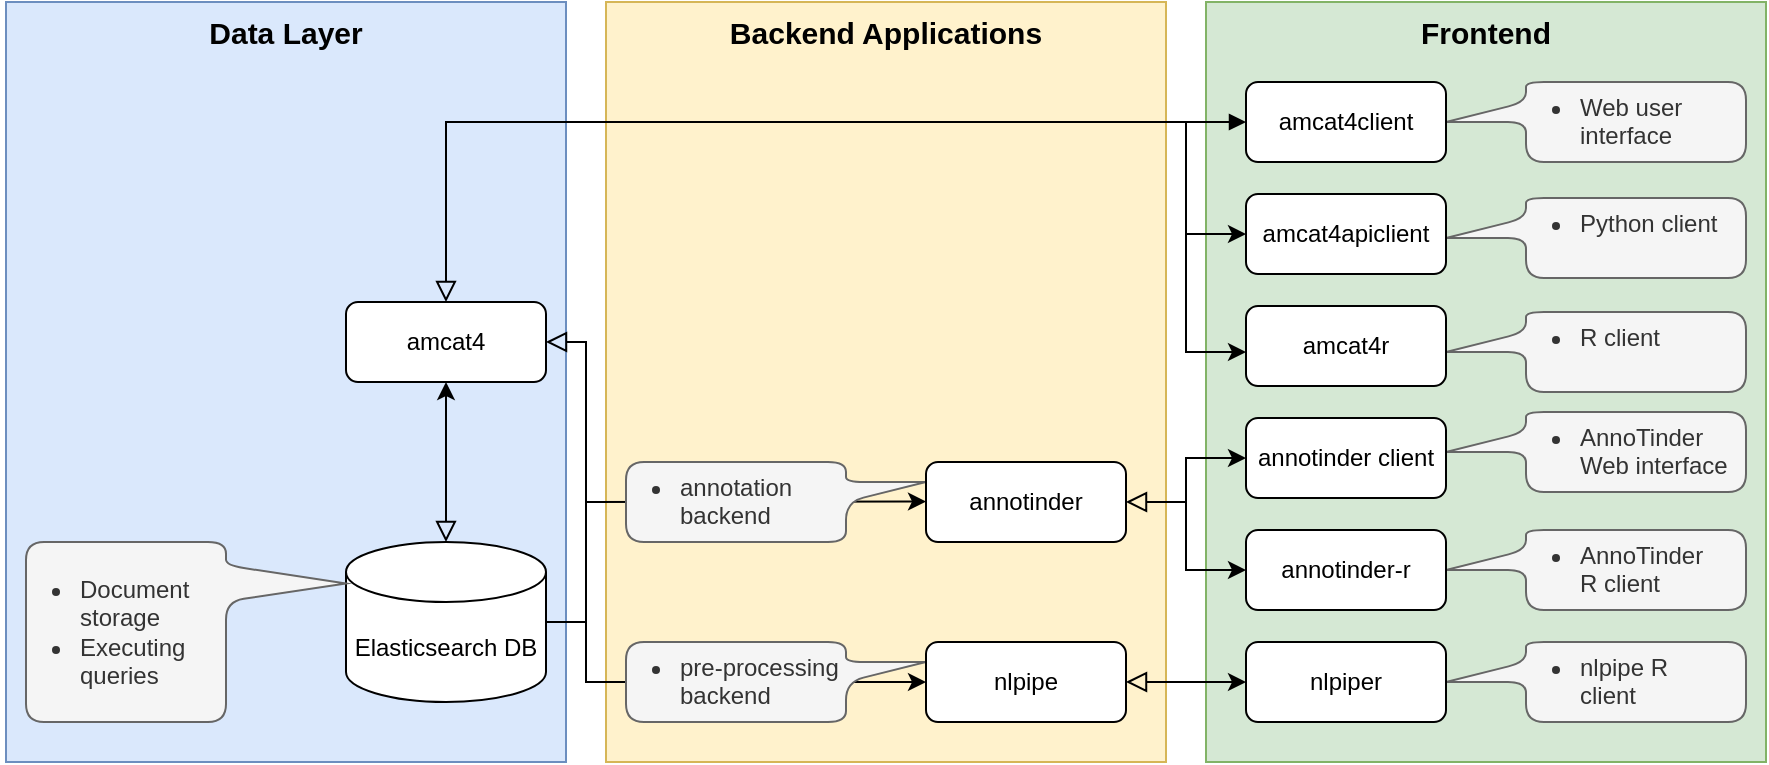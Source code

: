 <mxfile version="20.4.1" type="device"><diagram id="C5RBs43oDa-KdzZeNtuy" name="Page-1"><mxGraphModel dx="2088" dy="659" grid="1" gridSize="10" guides="1" tooltips="1" connect="1" arrows="1" fold="1" page="1" pageScale="1" pageWidth="827" pageHeight="1169" math="0" shadow="0"><root><mxCell id="WIyWlLk6GJQsqaUBKTNV-0"/><mxCell id="WIyWlLk6GJQsqaUBKTNV-1" parent="WIyWlLk6GJQsqaUBKTNV-0"/><mxCell id="GafMU0c75heiuo1HpW_n-7" value="Data Layer" style="rounded=0;whiteSpace=wrap;html=1;strokeWidth=1;verticalAlign=top;fontStyle=1;fontSize=15;fillColor=#dae8fc;strokeColor=#6c8ebf;flipH=1;flipV=1;" vertex="1" parent="WIyWlLk6GJQsqaUBKTNV-1"><mxGeometry y="380" width="280" height="380" as="geometry"/></mxCell><UserObject label="amcat4" link="https://github.com/ccs-amsterdam/amcat4" linkTarget="_blank" id="WIyWlLk6GJQsqaUBKTNV-3"><mxCell style="rounded=1;whiteSpace=wrap;html=1;fontSize=12;glass=0;strokeWidth=1;shadow=0;imageWidth=24;" parent="WIyWlLk6GJQsqaUBKTNV-1" vertex="1"><mxGeometry x="170" y="530" width="100" height="40" as="geometry"/></mxCell></UserObject><mxCell id="WIyWlLk6GJQsqaUBKTNV-11" value="Repair Lamp" style="rounded=1;whiteSpace=wrap;html=1;fontSize=12;glass=0;strokeWidth=1;shadow=0;" parent="WIyWlLk6GJQsqaUBKTNV-1" vertex="1"><mxGeometry x="414" y="400" width="120" height="40" as="geometry"/></mxCell><mxCell id="fg_L--qd0xywea7N1QJT-0" value="Elasticsearch DB" style="shape=cylinder3;whiteSpace=wrap;html=1;boundedLbl=1;backgroundOutline=1;size=15;" parent="WIyWlLk6GJQsqaUBKTNV-1" vertex="1"><mxGeometry x="170" y="650" width="100" height="80" as="geometry"/></mxCell><mxCell id="fg_L--qd0xywea7N1QJT-1" value="" style="rounded=0;html=1;jettySize=auto;orthogonalLoop=1;fontSize=11;endArrow=block;endFill=0;endSize=8;strokeWidth=1;shadow=0;labelBackgroundColor=none;edgeStyle=orthogonalEdgeStyle;exitX=0.5;exitY=1;exitDx=0;exitDy=0;entryX=0.5;entryY=0;entryDx=0;entryDy=0;entryPerimeter=0;startArrow=classic;startFill=1;" parent="WIyWlLk6GJQsqaUBKTNV-1" source="WIyWlLk6GJQsqaUBKTNV-3" target="fg_L--qd0xywea7N1QJT-0" edge="1"><mxGeometry x="0.077" y="20" relative="1" as="geometry"><mxPoint as="offset"/><mxPoint x="280.0" y="260" as="sourcePoint"/><mxPoint x="280.0" y="300" as="targetPoint"/><Array as="points"><mxPoint x="220" y="570"/><mxPoint x="220" y="650"/></Array></mxGeometry></mxCell><mxCell id="GafMU0c75heiuo1HpW_n-4" value="&lt;ul&gt;&lt;li&gt;Document storage&lt;/li&gt;&lt;li&gt;Executing queries&lt;/li&gt;&lt;/ul&gt;" style="shape=callout;whiteSpace=wrap;html=1;perimeter=calloutPerimeter;perimeterSpacing=0;rounded=1;position2=0.77;base=18;size=60;position=0.67;rotation=0;arcSize=18;align=left;verticalAlign=top;spacing=0;spacingRight=0;spacingLeft=-13;strokeWidth=1;fillColor=#f5f5f5;fontColor=#333333;strokeColor=#666666;direction=north;" vertex="1" parent="WIyWlLk6GJQsqaUBKTNV-1"><mxGeometry x="10" y="650" width="160" height="90" as="geometry"/></mxCell><mxCell id="GafMU0c75heiuo1HpW_n-5" value="" style="rounded=1;whiteSpace=wrap;html=1;" vertex="1" parent="WIyWlLk6GJQsqaUBKTNV-1"><mxGeometry x="340" y="470" width="120" height="60" as="geometry"/></mxCell><mxCell id="GafMU0c75heiuo1HpW_n-8" value="Backend Applications" style="rounded=0;whiteSpace=wrap;html=1;strokeWidth=1;verticalAlign=top;fontStyle=1;fontSize=15;fillColor=#fff2cc;strokeColor=#d6b656;flipH=1;flipV=1;" vertex="1" parent="WIyWlLk6GJQsqaUBKTNV-1"><mxGeometry x="300" y="380" width="280" height="380" as="geometry"/></mxCell><mxCell id="GafMU0c75heiuo1HpW_n-9" value="Frontend" style="rounded=0;whiteSpace=wrap;html=1;strokeWidth=1;verticalAlign=top;fontStyle=1;fontSize=15;fillColor=#d5e8d4;strokeColor=#82b366;flipH=1;flipV=1;" vertex="1" parent="WIyWlLk6GJQsqaUBKTNV-1"><mxGeometry x="600" y="380" width="280" height="380" as="geometry"/></mxCell><mxCell id="GafMU0c75heiuo1HpW_n-15" value="" style="rounded=0;html=1;jettySize=auto;orthogonalLoop=1;fontSize=11;endArrow=block;endFill=0;endSize=8;strokeWidth=1;shadow=0;labelBackgroundColor=none;edgeStyle=orthogonalEdgeStyle;entryX=0.5;entryY=0;entryDx=0;entryDy=0;startArrow=classic;startFill=1;" edge="1" parent="WIyWlLk6GJQsqaUBKTNV-1" source="GafMU0c75heiuo1HpW_n-12" target="WIyWlLk6GJQsqaUBKTNV-3"><mxGeometry x="0.077" y="20" relative="1" as="geometry"><mxPoint as="offset"/><mxPoint x="620" y="555" as="sourcePoint"/><mxPoint x="230" y="660" as="targetPoint"/><Array as="points"><mxPoint x="590" y="555"/><mxPoint x="590" y="440"/><mxPoint x="220" y="440"/></Array></mxGeometry></mxCell><mxCell id="GafMU0c75heiuo1HpW_n-16" value="" style="endArrow=classic;html=1;rounded=0;fontSize=15;entryX=0;entryY=0.5;entryDx=0;entryDy=0;" edge="1" parent="WIyWlLk6GJQsqaUBKTNV-1" target="GafMU0c75heiuo1HpW_n-11"><mxGeometry width="50" height="50" relative="1" as="geometry"><mxPoint x="590" y="496" as="sourcePoint"/><mxPoint x="640" y="470" as="targetPoint"/></mxGeometry></mxCell><mxCell id="GafMU0c75heiuo1HpW_n-18" value="&lt;ul&gt;&lt;li&gt;Web user interface&lt;/li&gt;&lt;/ul&gt;" style="shape=callout;whiteSpace=wrap;html=1;perimeter=calloutPerimeter;perimeterSpacing=0;rounded=1;position2=0.5;base=10;size=40;position=0.25;rotation=0;arcSize=18;align=left;verticalAlign=top;spacing=0;spacingRight=0;spacingLeft=-13;strokeWidth=1;fillColor=#f5f5f5;fontColor=#333333;strokeColor=#666666;direction=south;spacingBottom=0;spacingTop=-11;" vertex="1" parent="WIyWlLk6GJQsqaUBKTNV-1"><mxGeometry x="720" y="420" width="150" height="40" as="geometry"/></mxCell><mxCell id="GafMU0c75heiuo1HpW_n-17" value="" style="endArrow=block;html=1;rounded=0;fontSize=15;entryX=0;entryY=0.5;entryDx=0;entryDy=0;endFill=1;" edge="1" parent="WIyWlLk6GJQsqaUBKTNV-1" target="GafMU0c75heiuo1HpW_n-10"><mxGeometry width="50" height="50" relative="1" as="geometry"><mxPoint x="590" y="440" as="sourcePoint"/><mxPoint x="630" y="515" as="targetPoint"/></mxGeometry></mxCell><mxCell id="GafMU0c75heiuo1HpW_n-10" value="amcat4client" style="rounded=1;whiteSpace=wrap;html=1;fontSize=12;glass=0;strokeWidth=1;shadow=0;" vertex="1" parent="WIyWlLk6GJQsqaUBKTNV-1"><mxGeometry x="620" y="420" width="100" height="40" as="geometry"/></mxCell><mxCell id="GafMU0c75heiuo1HpW_n-19" value="&lt;ul&gt;&lt;li&gt;Python client&lt;/li&gt;&lt;/ul&gt;" style="shape=callout;whiteSpace=wrap;html=1;perimeter=calloutPerimeter;perimeterSpacing=0;rounded=1;position2=0.5;base=10;size=40;position=0.25;rotation=0;arcSize=18;align=left;verticalAlign=top;spacing=0;spacingRight=0;spacingLeft=-13;strokeWidth=1;fillColor=#f5f5f5;fontColor=#333333;strokeColor=#666666;direction=south;spacingBottom=0;spacingTop=-11;" vertex="1" parent="WIyWlLk6GJQsqaUBKTNV-1"><mxGeometry x="720" y="478" width="150" height="40" as="geometry"/></mxCell><mxCell id="GafMU0c75heiuo1HpW_n-20" value="&lt;ul&gt;&lt;li&gt;R client&lt;/li&gt;&lt;/ul&gt;" style="shape=callout;whiteSpace=wrap;html=1;perimeter=calloutPerimeter;perimeterSpacing=0;rounded=1;position2=0.5;base=10;size=40;position=0.25;rotation=0;arcSize=18;align=left;verticalAlign=top;spacing=0;spacingRight=0;spacingLeft=-13;strokeWidth=1;fillColor=#f5f5f5;fontColor=#333333;strokeColor=#666666;direction=south;spacingBottom=0;spacingTop=-11;" vertex="1" parent="WIyWlLk6GJQsqaUBKTNV-1"><mxGeometry x="720" y="535" width="150" height="40" as="geometry"/></mxCell><mxCell id="GafMU0c75heiuo1HpW_n-11" value="amcat4apiclient" style="rounded=1;whiteSpace=wrap;html=1;fontSize=12;glass=0;strokeWidth=1;shadow=0;" vertex="1" parent="WIyWlLk6GJQsqaUBKTNV-1"><mxGeometry x="620" y="476" width="100" height="40" as="geometry"/></mxCell><mxCell id="GafMU0c75heiuo1HpW_n-22" value="" style="endArrow=classic;html=1;rounded=0;fontSize=15;entryX=0;entryY=0.5;entryDx=0;entryDy=0;" edge="1" parent="WIyWlLk6GJQsqaUBKTNV-1"><mxGeometry width="50" height="50" relative="1" as="geometry"><mxPoint x="290" y="630" as="sourcePoint"/><mxPoint x="460" y="629.76" as="targetPoint"/></mxGeometry></mxCell><mxCell id="GafMU0c75heiuo1HpW_n-24" value="&lt;ul&gt;&lt;li&gt;annotation backend&lt;/li&gt;&lt;/ul&gt;" style="shape=callout;whiteSpace=wrap;html=1;perimeter=calloutPerimeter;perimeterSpacing=0;rounded=1;position2=0.75;base=10;size=40;position=0.5;rotation=0;arcSize=18;align=left;verticalAlign=top;spacing=0;spacingRight=0;spacingLeft=-13;strokeWidth=1;fillColor=#f5f5f5;fontColor=#333333;strokeColor=#666666;direction=north;spacingBottom=0;spacingTop=-11;" vertex="1" parent="WIyWlLk6GJQsqaUBKTNV-1"><mxGeometry x="310" y="610" width="150" height="40" as="geometry"/></mxCell><mxCell id="GafMU0c75heiuo1HpW_n-26" value="" style="edgeStyle=orthogonalEdgeStyle;rounded=0;orthogonalLoop=1;jettySize=auto;html=1;fontSize=15;endArrow=none;endFill=0;" edge="1" parent="WIyWlLk6GJQsqaUBKTNV-1" source="GafMU0c75heiuo1HpW_n-25" target="fg_L--qd0xywea7N1QJT-0"><mxGeometry relative="1" as="geometry"/></mxCell><mxCell id="GafMU0c75heiuo1HpW_n-13" value="annotinder" style="rounded=1;whiteSpace=wrap;html=1;fontSize=12;glass=0;strokeWidth=1;shadow=0;" vertex="1" parent="WIyWlLk6GJQsqaUBKTNV-1"><mxGeometry x="460" y="610" width="100" height="40" as="geometry"/></mxCell><mxCell id="GafMU0c75heiuo1HpW_n-21" value="" style="rounded=0;html=1;jettySize=auto;orthogonalLoop=1;fontSize=11;endArrow=block;endFill=0;endSize=8;strokeWidth=1;shadow=0;labelBackgroundColor=none;edgeStyle=orthogonalEdgeStyle;entryX=1;entryY=0.5;entryDx=0;entryDy=0;startArrow=classic;startFill=1;exitX=0;exitY=0.5;exitDx=0;exitDy=0;" edge="1" parent="WIyWlLk6GJQsqaUBKTNV-1" source="GafMU0c75heiuo1HpW_n-14" target="WIyWlLk6GJQsqaUBKTNV-3"><mxGeometry x="0.077" y="20" relative="1" as="geometry"><mxPoint as="offset"/><mxPoint x="630" y="565.034" as="sourcePoint"/><mxPoint x="230" y="540" as="targetPoint"/><Array as="points"><mxPoint x="290" y="720"/><mxPoint x="290" y="550"/></Array></mxGeometry></mxCell><mxCell id="GafMU0c75heiuo1HpW_n-25" value="&lt;ul&gt;&lt;li&gt;pre-processing backend&lt;/li&gt;&lt;/ul&gt;" style="shape=callout;whiteSpace=wrap;html=1;perimeter=calloutPerimeter;perimeterSpacing=0;rounded=1;position2=0.75;base=10;size=40;position=0.5;rotation=0;arcSize=18;align=left;verticalAlign=top;spacing=0;spacingRight=0;spacingLeft=-13;strokeWidth=1;fillColor=#f5f5f5;fontColor=#333333;strokeColor=#666666;direction=north;spacingBottom=0;spacingTop=-11;" vertex="1" parent="WIyWlLk6GJQsqaUBKTNV-1"><mxGeometry x="310" y="700" width="150" height="40" as="geometry"/></mxCell><mxCell id="GafMU0c75heiuo1HpW_n-14" value="nlpipe" style="rounded=1;whiteSpace=wrap;html=1;fontSize=12;glass=0;strokeWidth=1;shadow=0;" vertex="1" parent="WIyWlLk6GJQsqaUBKTNV-1"><mxGeometry x="460" y="700" width="100" height="40" as="geometry"/></mxCell><mxCell id="GafMU0c75heiuo1HpW_n-30" value="" style="rounded=0;html=1;jettySize=auto;orthogonalLoop=1;fontSize=11;endArrow=block;endFill=0;endSize=8;strokeWidth=1;shadow=0;labelBackgroundColor=none;edgeStyle=orthogonalEdgeStyle;entryX=1;entryY=0.5;entryDx=0;entryDy=0;startArrow=classic;startFill=1;exitX=0;exitY=0.5;exitDx=0;exitDy=0;" edge="1" parent="WIyWlLk6GJQsqaUBKTNV-1" source="GafMU0c75heiuo1HpW_n-27" target="GafMU0c75heiuo1HpW_n-13"><mxGeometry x="0.077" y="20" relative="1" as="geometry"><mxPoint as="offset"/><mxPoint x="630" y="565.034" as="sourcePoint"/><mxPoint x="230" y="540" as="targetPoint"/><Array as="points"><mxPoint x="590" y="608"/><mxPoint x="590" y="630"/></Array></mxGeometry></mxCell><mxCell id="GafMU0c75heiuo1HpW_n-31" value="" style="endArrow=classic;html=1;rounded=0;fontSize=15;entryX=0;entryY=0.5;entryDx=0;entryDy=0;" edge="1" parent="WIyWlLk6GJQsqaUBKTNV-1" target="GafMU0c75heiuo1HpW_n-28"><mxGeometry width="50" height="50" relative="1" as="geometry"><mxPoint x="590" y="629.86" as="sourcePoint"/><mxPoint x="620" y="629.86" as="targetPoint"/><Array as="points"><mxPoint x="590" y="664"/></Array></mxGeometry></mxCell><mxCell id="GafMU0c75heiuo1HpW_n-32" value="" style="rounded=0;html=1;jettySize=auto;orthogonalLoop=1;fontSize=11;endArrow=block;endFill=0;endSize=8;strokeWidth=1;shadow=0;labelBackgroundColor=none;edgeStyle=orthogonalEdgeStyle;startArrow=classic;startFill=1;" edge="1" parent="WIyWlLk6GJQsqaUBKTNV-1"><mxGeometry x="0.077" y="20" relative="1" as="geometry"><mxPoint as="offset"/><mxPoint x="620" y="720" as="sourcePoint"/><mxPoint x="560" y="720" as="targetPoint"/><Array as="points"><mxPoint x="560" y="720"/></Array></mxGeometry></mxCell><mxCell id="GafMU0c75heiuo1HpW_n-33" value="&lt;ul&gt;&lt;li&gt;AnnoTinder Web interface&lt;/li&gt;&lt;/ul&gt;" style="shape=callout;whiteSpace=wrap;html=1;perimeter=calloutPerimeter;perimeterSpacing=0;rounded=1;position2=0.5;base=10;size=40;position=0.25;rotation=0;arcSize=18;align=left;verticalAlign=top;spacing=0;spacingRight=0;spacingLeft=-13;strokeWidth=1;fillColor=#f5f5f5;fontColor=#333333;strokeColor=#666666;direction=south;spacingBottom=0;spacingTop=-11;" vertex="1" parent="WIyWlLk6GJQsqaUBKTNV-1"><mxGeometry x="720" y="585" width="150" height="40" as="geometry"/></mxCell><mxCell id="GafMU0c75heiuo1HpW_n-34" value="&lt;ul&gt;&lt;li&gt;AnnoTinder R client&lt;/li&gt;&lt;/ul&gt;" style="shape=callout;whiteSpace=wrap;html=1;perimeter=calloutPerimeter;perimeterSpacing=0;rounded=1;position2=0.5;base=10;size=40;position=0.25;rotation=0;arcSize=18;align=left;verticalAlign=top;spacing=0;spacingRight=13;spacingLeft=-13;strokeWidth=1;fillColor=#f5f5f5;fontColor=#333333;strokeColor=#666666;direction=south;spacingBottom=0;spacingTop=-11;" vertex="1" parent="WIyWlLk6GJQsqaUBKTNV-1"><mxGeometry x="720" y="644" width="150" height="40" as="geometry"/></mxCell><mxCell id="GafMU0c75heiuo1HpW_n-35" value="&lt;ul&gt;&lt;li&gt;nlpipe R client&lt;/li&gt;&lt;/ul&gt;" style="shape=callout;whiteSpace=wrap;html=1;perimeter=calloutPerimeter;perimeterSpacing=0;rounded=1;position2=0.5;base=10;size=40;position=0.25;rotation=0;arcSize=18;align=left;verticalAlign=top;spacing=0;spacingRight=13;spacingLeft=-13;strokeWidth=1;fillColor=#f5f5f5;fontColor=#333333;strokeColor=#666666;direction=south;spacingBottom=0;spacingTop=-11;" vertex="1" parent="WIyWlLk6GJQsqaUBKTNV-1"><mxGeometry x="720" y="700" width="150" height="40" as="geometry"/></mxCell><mxCell id="GafMU0c75heiuo1HpW_n-29" value="nlpiper" style="rounded=1;whiteSpace=wrap;html=1;fontSize=12;glass=0;strokeWidth=1;shadow=0;" vertex="1" parent="WIyWlLk6GJQsqaUBKTNV-1"><mxGeometry x="620" y="700" width="100" height="40" as="geometry"/></mxCell><mxCell id="GafMU0c75heiuo1HpW_n-28" value="&lt;div&gt;&lt;span style=&quot;background-color: initial;&quot;&gt;annotinder-r&lt;/span&gt;&lt;br&gt;&lt;/div&gt;" style="rounded=1;whiteSpace=wrap;html=1;fontSize=12;glass=0;strokeWidth=1;shadow=0;" vertex="1" parent="WIyWlLk6GJQsqaUBKTNV-1"><mxGeometry x="620" y="644" width="100" height="40" as="geometry"/></mxCell><mxCell id="GafMU0c75heiuo1HpW_n-27" value="annotinder client" style="rounded=1;whiteSpace=wrap;html=1;fontSize=12;glass=0;strokeWidth=1;shadow=0;" vertex="1" parent="WIyWlLk6GJQsqaUBKTNV-1"><mxGeometry x="620" y="588" width="100" height="40" as="geometry"/></mxCell><mxCell id="GafMU0c75heiuo1HpW_n-12" value="amcat4r" style="rounded=1;whiteSpace=wrap;html=1;fontSize=12;glass=0;strokeWidth=1;shadow=0;" vertex="1" parent="WIyWlLk6GJQsqaUBKTNV-1"><mxGeometry x="620" y="532" width="100" height="40" as="geometry"/></mxCell></root></mxGraphModel></diagram></mxfile>